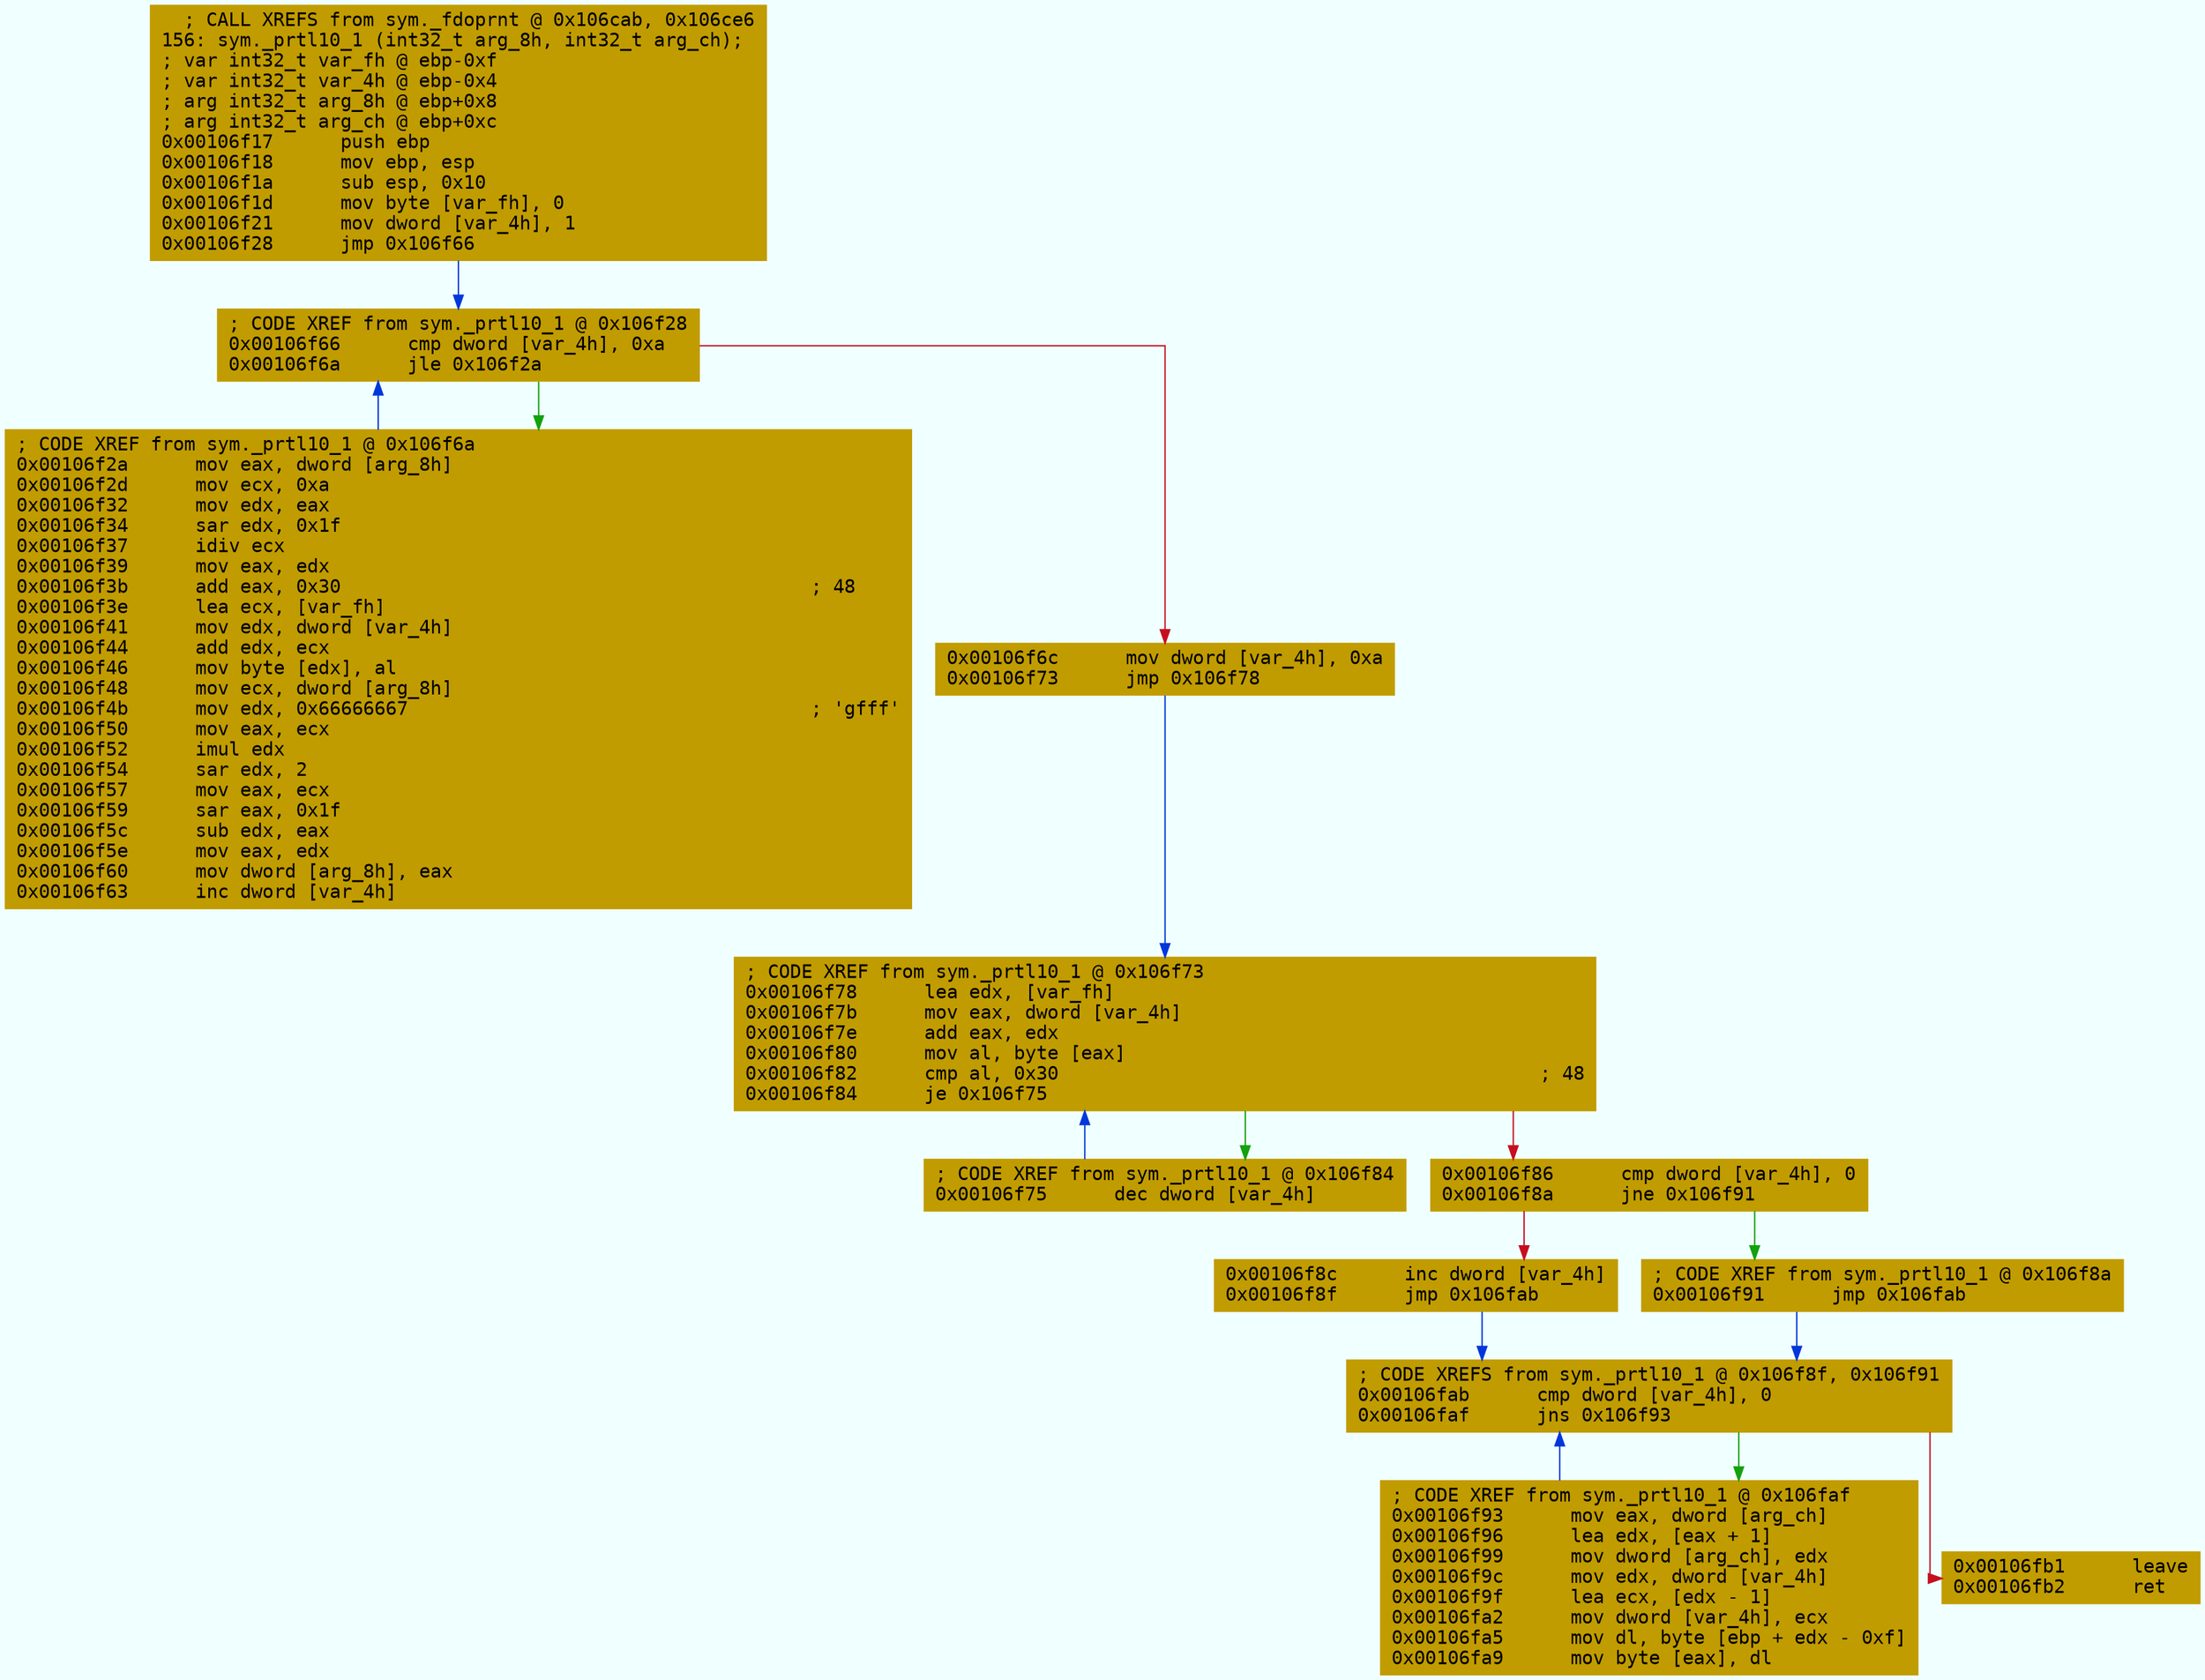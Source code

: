 digraph code {
	graph [bgcolor=azure fontsize=8 fontname="Courier" splines="ortho"];
	node [fillcolor=gray style=filled shape=box];
	edge [arrowhead="normal"];
	"0x00106f17" [URL="sym._prtl10_1/0x00106f17", fillcolor="#c19c00",color="#c19c00", fontname="Courier",label="  ; CALL XREFS from sym._fdoprnt @ 0x106cab, 0x106ce6\l156: sym._prtl10_1 (int32_t arg_8h, int32_t arg_ch);\l; var int32_t var_fh @ ebp-0xf\l; var int32_t var_4h @ ebp-0x4\l; arg int32_t arg_8h @ ebp+0x8\l; arg int32_t arg_ch @ ebp+0xc\l0x00106f17      push ebp\l0x00106f18      mov ebp, esp\l0x00106f1a      sub esp, 0x10\l0x00106f1d      mov byte [var_fh], 0\l0x00106f21      mov dword [var_4h], 1\l0x00106f28      jmp 0x106f66\l"]
	"0x00106f2a" [URL="sym._prtl10_1/0x00106f2a", fillcolor="#c19c00",color="#c19c00", fontname="Courier",label="; CODE XREF from sym._prtl10_1 @ 0x106f6a\l0x00106f2a      mov eax, dword [arg_8h]\l0x00106f2d      mov ecx, 0xa\l0x00106f32      mov edx, eax\l0x00106f34      sar edx, 0x1f\l0x00106f37      idiv ecx\l0x00106f39      mov eax, edx\l0x00106f3b      add eax, 0x30                                          ; 48\l0x00106f3e      lea ecx, [var_fh]\l0x00106f41      mov edx, dword [var_4h]\l0x00106f44      add edx, ecx\l0x00106f46      mov byte [edx], al\l0x00106f48      mov ecx, dword [arg_8h]\l0x00106f4b      mov edx, 0x66666667                                    ; 'gfff'\l0x00106f50      mov eax, ecx\l0x00106f52      imul edx\l0x00106f54      sar edx, 2\l0x00106f57      mov eax, ecx\l0x00106f59      sar eax, 0x1f\l0x00106f5c      sub edx, eax\l0x00106f5e      mov eax, edx\l0x00106f60      mov dword [arg_8h], eax\l0x00106f63      inc dword [var_4h]\l"]
	"0x00106f66" [URL="sym._prtl10_1/0x00106f66", fillcolor="#c19c00",color="#c19c00", fontname="Courier",label="; CODE XREF from sym._prtl10_1 @ 0x106f28\l0x00106f66      cmp dword [var_4h], 0xa\l0x00106f6a      jle 0x106f2a\l"]
	"0x00106f6c" [URL="sym._prtl10_1/0x00106f6c", fillcolor="#c19c00",color="#c19c00", fontname="Courier",label="0x00106f6c      mov dword [var_4h], 0xa\l0x00106f73      jmp 0x106f78\l"]
	"0x00106f75" [URL="sym._prtl10_1/0x00106f75", fillcolor="#c19c00",color="#c19c00", fontname="Courier",label="; CODE XREF from sym._prtl10_1 @ 0x106f84\l0x00106f75      dec dword [var_4h]\l"]
	"0x00106f78" [URL="sym._prtl10_1/0x00106f78", fillcolor="#c19c00",color="#c19c00", fontname="Courier",label="; CODE XREF from sym._prtl10_1 @ 0x106f73\l0x00106f78      lea edx, [var_fh]\l0x00106f7b      mov eax, dword [var_4h]\l0x00106f7e      add eax, edx\l0x00106f80      mov al, byte [eax]\l0x00106f82      cmp al, 0x30                                           ; 48\l0x00106f84      je 0x106f75\l"]
	"0x00106f86" [URL="sym._prtl10_1/0x00106f86", fillcolor="#c19c00",color="#c19c00", fontname="Courier",label="0x00106f86      cmp dword [var_4h], 0\l0x00106f8a      jne 0x106f91\l"]
	"0x00106f8c" [URL="sym._prtl10_1/0x00106f8c", fillcolor="#c19c00",color="#c19c00", fontname="Courier",label="0x00106f8c      inc dword [var_4h]\l0x00106f8f      jmp 0x106fab\l"]
	"0x00106f91" [URL="sym._prtl10_1/0x00106f91", fillcolor="#c19c00",color="#c19c00", fontname="Courier",label="; CODE XREF from sym._prtl10_1 @ 0x106f8a\l0x00106f91      jmp 0x106fab\l"]
	"0x00106f93" [URL="sym._prtl10_1/0x00106f93", fillcolor="#c19c00",color="#c19c00", fontname="Courier",label="; CODE XREF from sym._prtl10_1 @ 0x106faf\l0x00106f93      mov eax, dword [arg_ch]\l0x00106f96      lea edx, [eax + 1]\l0x00106f99      mov dword [arg_ch], edx\l0x00106f9c      mov edx, dword [var_4h]\l0x00106f9f      lea ecx, [edx - 1]\l0x00106fa2      mov dword [var_4h], ecx\l0x00106fa5      mov dl, byte [ebp + edx - 0xf]\l0x00106fa9      mov byte [eax], dl\l"]
	"0x00106fab" [URL="sym._prtl10_1/0x00106fab", fillcolor="#c19c00",color="#c19c00", fontname="Courier",label="; CODE XREFS from sym._prtl10_1 @ 0x106f8f, 0x106f91\l0x00106fab      cmp dword [var_4h], 0\l0x00106faf      jns 0x106f93\l"]
	"0x00106fb1" [URL="sym._prtl10_1/0x00106fb1", fillcolor="#c19c00",color="#c19c00", fontname="Courier",label="0x00106fb1      leave\l0x00106fb2      ret\l"]
        "0x00106f17" -> "0x00106f66" [color="#0037da"];
        "0x00106f2a" -> "0x00106f66" [color="#0037da"];
        "0x00106f66" -> "0x00106f2a" [color="#13a10e"];
        "0x00106f66" -> "0x00106f6c" [color="#c50f1f"];
        "0x00106f6c" -> "0x00106f78" [color="#0037da"];
        "0x00106f75" -> "0x00106f78" [color="#0037da"];
        "0x00106f78" -> "0x00106f75" [color="#13a10e"];
        "0x00106f78" -> "0x00106f86" [color="#c50f1f"];
        "0x00106f86" -> "0x00106f91" [color="#13a10e"];
        "0x00106f86" -> "0x00106f8c" [color="#c50f1f"];
        "0x00106f8c" -> "0x00106fab" [color="#0037da"];
        "0x00106f91" -> "0x00106fab" [color="#0037da"];
        "0x00106f93" -> "0x00106fab" [color="#0037da"];
        "0x00106fab" -> "0x00106f93" [color="#13a10e"];
        "0x00106fab" -> "0x00106fb1" [color="#c50f1f"];
}
